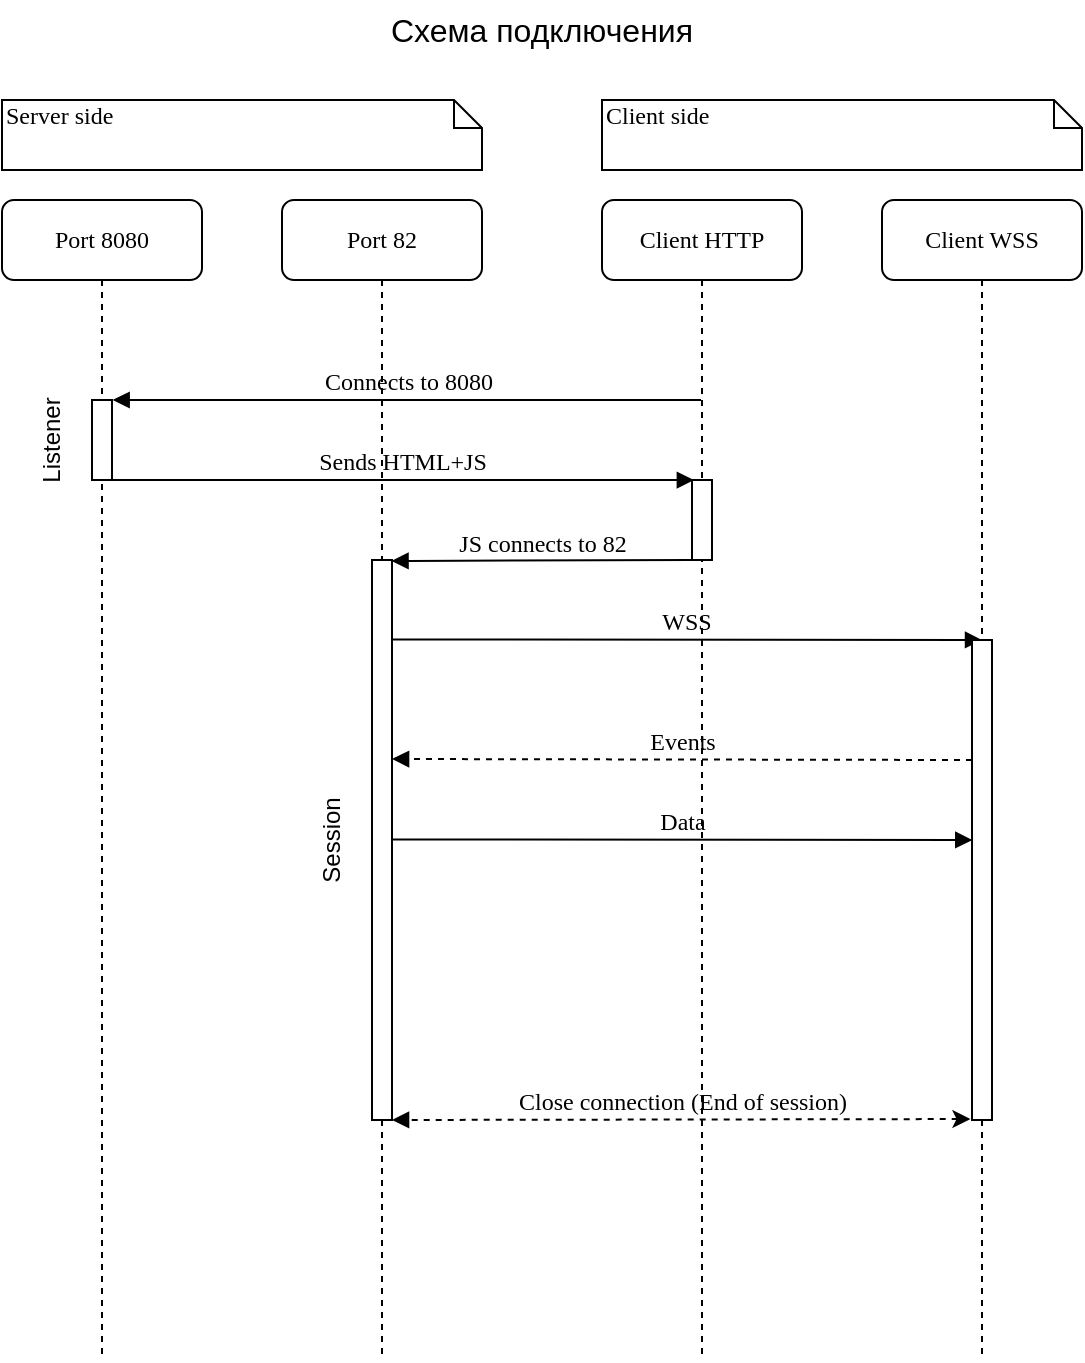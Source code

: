 <mxfile version="24.6.1" type="device">
  <diagram name="Page-1" id="13e1069c-82ec-6db2-03f1-153e76fe0fe0">
    <mxGraphModel dx="1296" dy="1955" grid="1" gridSize="10" guides="1" tooltips="1" connect="1" arrows="1" fold="1" page="1" pageScale="1" pageWidth="1100" pageHeight="850" background="none" math="0" shadow="0">
      <root>
        <mxCell id="0" />
        <mxCell id="1" parent="0" />
        <mxCell id="7baba1c4bc27f4b0-2" value="Port 82" style="shape=umlLifeline;perimeter=lifelinePerimeter;whiteSpace=wrap;html=1;container=1;collapsible=0;recursiveResize=0;outlineConnect=0;rounded=1;shadow=0;comic=0;labelBackgroundColor=none;strokeWidth=1;fontFamily=Verdana;fontSize=12;align=center;" parent="1" vertex="1">
          <mxGeometry x="240" y="80" width="100" height="580" as="geometry" />
        </mxCell>
        <mxCell id="C-RzoZVv77uaSMJn3OKZ-1" value="" style="html=1;points=[];perimeter=orthogonalPerimeter;rounded=0;shadow=0;comic=0;labelBackgroundColor=none;strokeWidth=1;fontFamily=Verdana;fontSize=12;align=center;" vertex="1" parent="7baba1c4bc27f4b0-2">
          <mxGeometry x="45" y="180" width="10" height="280" as="geometry" />
        </mxCell>
        <mxCell id="C-RzoZVv77uaSMJn3OKZ-13" value="Session" style="text;html=1;align=center;verticalAlign=middle;whiteSpace=wrap;rounded=0;rotation=270;" vertex="1" parent="7baba1c4bc27f4b0-2">
          <mxGeometry x="-5" y="305" width="60" height="30" as="geometry" />
        </mxCell>
        <mxCell id="7baba1c4bc27f4b0-3" value="Client HTTP" style="shape=umlLifeline;perimeter=lifelinePerimeter;whiteSpace=wrap;html=1;container=1;collapsible=0;recursiveResize=0;outlineConnect=0;rounded=1;shadow=0;comic=0;labelBackgroundColor=none;strokeWidth=1;fontFamily=Verdana;fontSize=12;align=center;" parent="1" vertex="1">
          <mxGeometry x="400" y="80" width="100" height="580" as="geometry" />
        </mxCell>
        <mxCell id="7baba1c4bc27f4b0-13" value="" style="html=1;points=[];perimeter=orthogonalPerimeter;rounded=0;shadow=0;comic=0;labelBackgroundColor=none;strokeWidth=1;fontFamily=Verdana;fontSize=12;align=center;" parent="7baba1c4bc27f4b0-3" vertex="1">
          <mxGeometry x="45" y="140" width="10" height="40" as="geometry" />
        </mxCell>
        <mxCell id="C-RzoZVv77uaSMJn3OKZ-3" value="WSS" style="html=1;verticalAlign=bottom;endArrow=block;labelBackgroundColor=none;fontFamily=Verdana;fontSize=12;edgeStyle=elbowEdgeStyle;elbow=vertical;exitX=0.969;exitY=0.142;exitDx=0;exitDy=0;exitPerimeter=0;" edge="1" parent="7baba1c4bc27f4b0-3" source="C-RzoZVv77uaSMJn3OKZ-1">
          <mxGeometry relative="1" as="geometry">
            <mxPoint x="-100" y="220" as="sourcePoint" />
            <mxPoint x="190" y="220" as="targetPoint" />
            <Array as="points" />
          </mxGeometry>
        </mxCell>
        <mxCell id="7baba1c4bc27f4b0-4" value="Client WSS" style="shape=umlLifeline;perimeter=lifelinePerimeter;whiteSpace=wrap;html=1;container=1;collapsible=0;recursiveResize=0;outlineConnect=0;rounded=1;shadow=0;comic=0;labelBackgroundColor=none;strokeWidth=1;fontFamily=Verdana;fontSize=12;align=center;" parent="1" vertex="1">
          <mxGeometry x="540" y="80" width="100" height="580" as="geometry" />
        </mxCell>
        <mxCell id="C-RzoZVv77uaSMJn3OKZ-8" value="Events" style="html=1;verticalAlign=bottom;endArrow=block;labelBackgroundColor=none;fontFamily=Verdana;fontSize=12;edgeStyle=elbowEdgeStyle;elbow=vertical;entryX=1.005;entryY=0.355;entryDx=0;entryDy=0;entryPerimeter=0;dashed=1;" edge="1" parent="7baba1c4bc27f4b0-4" target="C-RzoZVv77uaSMJn3OKZ-1">
          <mxGeometry relative="1" as="geometry">
            <mxPoint x="45" y="280" as="sourcePoint" />
            <mxPoint x="-240" y="280" as="targetPoint" />
          </mxGeometry>
        </mxCell>
        <mxCell id="7baba1c4bc27f4b0-8" value="Port 8080" style="shape=umlLifeline;perimeter=lifelinePerimeter;whiteSpace=wrap;html=1;container=1;collapsible=0;recursiveResize=0;outlineConnect=0;rounded=1;shadow=0;comic=0;labelBackgroundColor=none;strokeWidth=1;fontFamily=Verdana;fontSize=12;align=center;" parent="1" vertex="1">
          <mxGeometry x="100" y="80" width="100" height="580" as="geometry" />
        </mxCell>
        <mxCell id="7baba1c4bc27f4b0-9" value="" style="html=1;points=[];perimeter=orthogonalPerimeter;rounded=0;shadow=0;comic=0;labelBackgroundColor=none;strokeWidth=1;fontFamily=Verdana;fontSize=12;align=center;" parent="7baba1c4bc27f4b0-8" vertex="1">
          <mxGeometry x="45" y="100" width="10" height="40" as="geometry" />
        </mxCell>
        <mxCell id="C-RzoZVv77uaSMJn3OKZ-14" value="Listener" style="text;html=1;align=center;verticalAlign=middle;whiteSpace=wrap;rounded=0;rotation=270;" vertex="1" parent="7baba1c4bc27f4b0-8">
          <mxGeometry x="-5" y="105" width="60" height="30" as="geometry" />
        </mxCell>
        <mxCell id="7baba1c4bc27f4b0-16" value="" style="html=1;points=[];perimeter=orthogonalPerimeter;rounded=0;shadow=0;comic=0;labelBackgroundColor=none;strokeWidth=1;fontFamily=Verdana;fontSize=12;align=center;" parent="1" vertex="1">
          <mxGeometry x="585" y="300" width="10" height="240" as="geometry" />
        </mxCell>
        <mxCell id="7baba1c4bc27f4b0-23" value="Sends HTML+JS" style="html=1;verticalAlign=bottom;endArrow=block;labelBackgroundColor=none;fontFamily=Verdana;fontSize=12;entryX=0.093;entryY=0.001;entryDx=0;entryDy=0;entryPerimeter=0;" parent="1" source="7baba1c4bc27f4b0-9" target="7baba1c4bc27f4b0-13" edge="1">
          <mxGeometry relative="1" as="geometry">
            <mxPoint x="510" y="420" as="sourcePoint" />
            <mxPoint x="440" y="220" as="targetPoint" />
          </mxGeometry>
        </mxCell>
        <mxCell id="7baba1c4bc27f4b0-11" value="Connects to 8080" style="html=1;verticalAlign=bottom;endArrow=block;entryX=1.033;entryY=0.002;labelBackgroundColor=none;fontFamily=Verdana;fontSize=12;edgeStyle=elbowEdgeStyle;elbow=vertical;entryDx=0;entryDy=0;entryPerimeter=0;" parent="1" source="7baba1c4bc27f4b0-3" target="7baba1c4bc27f4b0-9" edge="1">
          <mxGeometry relative="1" as="geometry">
            <mxPoint x="370" y="740" as="sourcePoint" />
            <mxPoint x="500" y="740" as="targetPoint" />
          </mxGeometry>
        </mxCell>
        <mxCell id="7baba1c4bc27f4b0-40" value="Server side" style="shape=note;whiteSpace=wrap;html=1;size=14;verticalAlign=top;align=left;spacingTop=-6;rounded=0;shadow=0;comic=0;labelBackgroundColor=none;strokeWidth=1;fontFamily=Verdana;fontSize=12" parent="1" vertex="1">
          <mxGeometry x="100" y="30" width="240" height="35" as="geometry" />
        </mxCell>
        <mxCell id="7baba1c4bc27f4b0-42" value="Client side" style="shape=note;whiteSpace=wrap;html=1;size=14;verticalAlign=top;align=left;spacingTop=-6;rounded=0;shadow=0;comic=0;labelBackgroundColor=none;strokeWidth=1;fontFamily=Verdana;fontSize=12" parent="1" vertex="1">
          <mxGeometry x="400" y="30" width="240" height="35" as="geometry" />
        </mxCell>
        <mxCell id="C-RzoZVv77uaSMJn3OKZ-2" value="JS connects to 82" style="html=1;verticalAlign=bottom;endArrow=block;labelBackgroundColor=none;fontFamily=Verdana;fontSize=12;edgeStyle=elbowEdgeStyle;elbow=vertical;entryX=0.977;entryY=0.002;entryDx=0;entryDy=0;entryPerimeter=0;" edge="1" parent="1" target="C-RzoZVv77uaSMJn3OKZ-1">
          <mxGeometry relative="1" as="geometry">
            <mxPoint x="445" y="260" as="sourcePoint" />
            <mxPoint x="300" y="260" as="targetPoint" />
          </mxGeometry>
        </mxCell>
        <mxCell id="C-RzoZVv77uaSMJn3OKZ-10" value="Data" style="html=1;verticalAlign=bottom;endArrow=block;labelBackgroundColor=none;fontFamily=Verdana;fontSize=12;edgeStyle=elbowEdgeStyle;elbow=vertical;exitX=1.011;exitY=0.499;exitDx=0;exitDy=0;exitPerimeter=0;entryX=0.013;entryY=0.416;entryDx=0;entryDy=0;entryPerimeter=0;" edge="1" parent="1" source="C-RzoZVv77uaSMJn3OKZ-1" target="7baba1c4bc27f4b0-16">
          <mxGeometry relative="1" as="geometry">
            <mxPoint x="300" y="400.07" as="sourcePoint" />
            <mxPoint x="595" y="400.07" as="targetPoint" />
            <Array as="points" />
          </mxGeometry>
        </mxCell>
        <mxCell id="C-RzoZVv77uaSMJn3OKZ-11" value="Close connection (End of session)" style="html=1;verticalAlign=bottom;endArrow=block;labelBackgroundColor=none;fontFamily=Verdana;fontSize=12;edgeStyle=elbowEdgeStyle;elbow=vertical;entryX=1.004;entryY=1.001;entryDx=0;entryDy=0;entryPerimeter=0;dashed=1;exitX=-0.078;exitY=0.998;exitDx=0;exitDy=0;exitPerimeter=0;startArrow=classic;startFill=1;" edge="1" parent="1" source="7baba1c4bc27f4b0-16" target="C-RzoZVv77uaSMJn3OKZ-1">
          <mxGeometry relative="1" as="geometry">
            <mxPoint x="590" y="541" as="sourcePoint" />
            <mxPoint x="300" y="540" as="targetPoint" />
          </mxGeometry>
        </mxCell>
        <mxCell id="C-RzoZVv77uaSMJn3OKZ-15" value="Схема подключения" style="text;html=1;align=center;verticalAlign=middle;whiteSpace=wrap;rounded=0;fontSize=16;" vertex="1" parent="1">
          <mxGeometry x="100" y="-20" width="540" height="30" as="geometry" />
        </mxCell>
      </root>
    </mxGraphModel>
  </diagram>
</mxfile>
